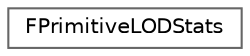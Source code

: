 digraph "Graphical Class Hierarchy"
{
 // INTERACTIVE_SVG=YES
 // LATEX_PDF_SIZE
  bgcolor="transparent";
  edge [fontname=Helvetica,fontsize=10,labelfontname=Helvetica,labelfontsize=10];
  node [fontname=Helvetica,fontsize=10,shape=box,height=0.2,width=0.4];
  rankdir="LR";
  Node0 [id="Node000000",label="FPrimitiveLODStats",height=0.2,width=0.4,color="grey40", fillcolor="white", style="filled",URL="$dd/d29/structFPrimitiveLODStats.html",tooltip=" "];
}
